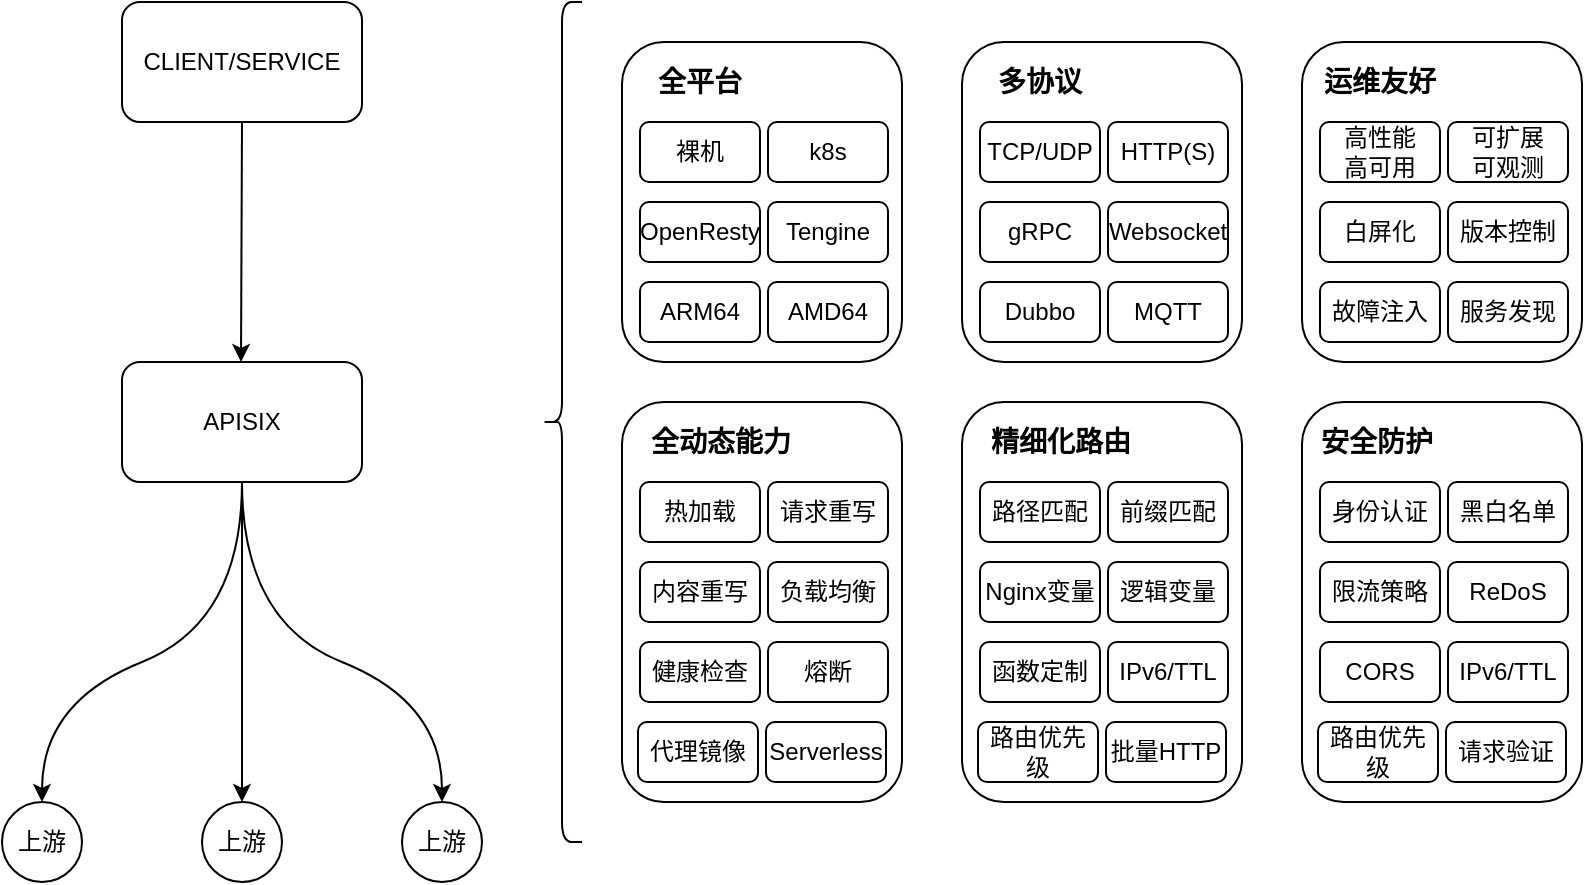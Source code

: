<mxfile version="14.7.3" type="github">
  <diagram id="m0g-g9wPMmYrWa9y2Zuf" name="第 1 页">
    <mxGraphModel dx="1426" dy="793" grid="1" gridSize="10" guides="1" tooltips="1" connect="1" arrows="1" fold="1" page="1" pageScale="1" pageWidth="827" pageHeight="1169" math="0" shadow="0">
      <root>
        <mxCell id="0" />
        <mxCell id="1" parent="0" />
        <mxCell id="-0Fh-GqZwzhgzKdKGxgy-1" value="CLIENT/SERVICE" style="rounded=1;whiteSpace=wrap;html=1;" vertex="1" parent="1">
          <mxGeometry x="90" y="250" width="120" height="60" as="geometry" />
        </mxCell>
        <mxCell id="-0Fh-GqZwzhgzKdKGxgy-2" value="APISIX" style="rounded=1;whiteSpace=wrap;html=1;" vertex="1" parent="1">
          <mxGeometry x="90" y="430" width="120" height="60" as="geometry" />
        </mxCell>
        <mxCell id="-0Fh-GqZwzhgzKdKGxgy-3" value="上游" style="ellipse;whiteSpace=wrap;html=1;aspect=fixed;" vertex="1" parent="1">
          <mxGeometry x="30" y="650" width="40" height="40" as="geometry" />
        </mxCell>
        <mxCell id="-0Fh-GqZwzhgzKdKGxgy-4" value="上游" style="ellipse;whiteSpace=wrap;html=1;aspect=fixed;" vertex="1" parent="1">
          <mxGeometry x="130" y="650" width="40" height="40" as="geometry" />
        </mxCell>
        <mxCell id="-0Fh-GqZwzhgzKdKGxgy-5" value="上游" style="ellipse;whiteSpace=wrap;html=1;aspect=fixed;" vertex="1" parent="1">
          <mxGeometry x="230" y="650" width="40" height="40" as="geometry" />
        </mxCell>
        <mxCell id="-0Fh-GqZwzhgzKdKGxgy-6" value="" style="shape=curlyBracket;whiteSpace=wrap;html=1;rounded=1;" vertex="1" parent="1">
          <mxGeometry x="300" y="250" width="20" height="420" as="geometry" />
        </mxCell>
        <mxCell id="-0Fh-GqZwzhgzKdKGxgy-7" value="" style="rounded=1;whiteSpace=wrap;html=1;" vertex="1" parent="1">
          <mxGeometry x="340" y="270" width="140" height="160" as="geometry" />
        </mxCell>
        <mxCell id="-0Fh-GqZwzhgzKdKGxgy-8" value="&lt;b&gt;&lt;font style=&quot;font-size: 14px&quot;&gt;全平台&lt;/font&gt;&lt;/b&gt;" style="text;html=1;strokeColor=none;fillColor=none;align=center;verticalAlign=middle;whiteSpace=wrap;rounded=0;" vertex="1" parent="1">
          <mxGeometry x="349" y="280" width="60" height="20" as="geometry" />
        </mxCell>
        <mxCell id="-0Fh-GqZwzhgzKdKGxgy-11" value="OpenResty" style="rounded=1;whiteSpace=wrap;html=1;" vertex="1" parent="1">
          <mxGeometry x="349" y="350" width="60" height="30" as="geometry" />
        </mxCell>
        <mxCell id="-0Fh-GqZwzhgzKdKGxgy-12" value="Tengine" style="rounded=1;whiteSpace=wrap;html=1;" vertex="1" parent="1">
          <mxGeometry x="413" y="350" width="60" height="30" as="geometry" />
        </mxCell>
        <mxCell id="-0Fh-GqZwzhgzKdKGxgy-14" value="裸机" style="rounded=1;whiteSpace=wrap;html=1;" vertex="1" parent="1">
          <mxGeometry x="349" y="310" width="60" height="30" as="geometry" />
        </mxCell>
        <mxCell id="-0Fh-GqZwzhgzKdKGxgy-15" value="k8s" style="rounded=1;whiteSpace=wrap;html=1;" vertex="1" parent="1">
          <mxGeometry x="413" y="310" width="60" height="30" as="geometry" />
        </mxCell>
        <mxCell id="-0Fh-GqZwzhgzKdKGxgy-16" value="ARM64" style="rounded=1;whiteSpace=wrap;html=1;" vertex="1" parent="1">
          <mxGeometry x="349" y="390" width="60" height="30" as="geometry" />
        </mxCell>
        <mxCell id="-0Fh-GqZwzhgzKdKGxgy-17" value="AMD64" style="rounded=1;whiteSpace=wrap;html=1;" vertex="1" parent="1">
          <mxGeometry x="413" y="390" width="60" height="30" as="geometry" />
        </mxCell>
        <mxCell id="-0Fh-GqZwzhgzKdKGxgy-18" value="" style="rounded=1;whiteSpace=wrap;html=1;" vertex="1" parent="1">
          <mxGeometry x="510" y="270" width="140" height="160" as="geometry" />
        </mxCell>
        <mxCell id="-0Fh-GqZwzhgzKdKGxgy-19" value="&lt;span style=&quot;font-size: 14px&quot;&gt;&lt;b&gt;多协议&lt;/b&gt;&lt;/span&gt;" style="text;html=1;strokeColor=none;fillColor=none;align=center;verticalAlign=middle;whiteSpace=wrap;rounded=0;" vertex="1" parent="1">
          <mxGeometry x="519" y="280" width="60" height="20" as="geometry" />
        </mxCell>
        <mxCell id="-0Fh-GqZwzhgzKdKGxgy-20" value="gRPC" style="rounded=1;whiteSpace=wrap;html=1;" vertex="1" parent="1">
          <mxGeometry x="519" y="350" width="60" height="30" as="geometry" />
        </mxCell>
        <mxCell id="-0Fh-GqZwzhgzKdKGxgy-21" value="Websocket" style="rounded=1;whiteSpace=wrap;html=1;" vertex="1" parent="1">
          <mxGeometry x="583" y="350" width="60" height="30" as="geometry" />
        </mxCell>
        <mxCell id="-0Fh-GqZwzhgzKdKGxgy-22" value="TCP/UDP" style="rounded=1;whiteSpace=wrap;html=1;" vertex="1" parent="1">
          <mxGeometry x="519" y="310" width="60" height="30" as="geometry" />
        </mxCell>
        <mxCell id="-0Fh-GqZwzhgzKdKGxgy-23" value="HTTP(S)" style="rounded=1;whiteSpace=wrap;html=1;" vertex="1" parent="1">
          <mxGeometry x="583" y="310" width="60" height="30" as="geometry" />
        </mxCell>
        <mxCell id="-0Fh-GqZwzhgzKdKGxgy-24" value="Dubbo" style="rounded=1;whiteSpace=wrap;html=1;" vertex="1" parent="1">
          <mxGeometry x="519" y="390" width="60" height="30" as="geometry" />
        </mxCell>
        <mxCell id="-0Fh-GqZwzhgzKdKGxgy-25" value="MQTT" style="rounded=1;whiteSpace=wrap;html=1;" vertex="1" parent="1">
          <mxGeometry x="583" y="390" width="60" height="30" as="geometry" />
        </mxCell>
        <mxCell id="-0Fh-GqZwzhgzKdKGxgy-26" value="" style="rounded=1;whiteSpace=wrap;html=1;" vertex="1" parent="1">
          <mxGeometry x="340" y="450" width="140" height="200" as="geometry" />
        </mxCell>
        <mxCell id="-0Fh-GqZwzhgzKdKGxgy-27" value="&lt;span style=&quot;font-size: 14px&quot;&gt;&lt;b&gt;全动态能力&lt;/b&gt;&lt;/span&gt;" style="text;html=1;strokeColor=none;fillColor=none;align=center;verticalAlign=middle;whiteSpace=wrap;rounded=0;" vertex="1" parent="1">
          <mxGeometry x="349" y="460" width="81" height="20" as="geometry" />
        </mxCell>
        <mxCell id="-0Fh-GqZwzhgzKdKGxgy-28" value="内容重写" style="rounded=1;whiteSpace=wrap;html=1;" vertex="1" parent="1">
          <mxGeometry x="349" y="530" width="60" height="30" as="geometry" />
        </mxCell>
        <mxCell id="-0Fh-GqZwzhgzKdKGxgy-29" value="负载均衡" style="rounded=1;whiteSpace=wrap;html=1;" vertex="1" parent="1">
          <mxGeometry x="413" y="530" width="60" height="30" as="geometry" />
        </mxCell>
        <mxCell id="-0Fh-GqZwzhgzKdKGxgy-30" value="热加载" style="rounded=1;whiteSpace=wrap;html=1;" vertex="1" parent="1">
          <mxGeometry x="349" y="490" width="60" height="30" as="geometry" />
        </mxCell>
        <mxCell id="-0Fh-GqZwzhgzKdKGxgy-31" value="请求重写" style="rounded=1;whiteSpace=wrap;html=1;" vertex="1" parent="1">
          <mxGeometry x="413" y="490" width="60" height="30" as="geometry" />
        </mxCell>
        <mxCell id="-0Fh-GqZwzhgzKdKGxgy-32" value="健康检查" style="rounded=1;whiteSpace=wrap;html=1;" vertex="1" parent="1">
          <mxGeometry x="349" y="570" width="60" height="30" as="geometry" />
        </mxCell>
        <mxCell id="-0Fh-GqZwzhgzKdKGxgy-33" value="熔断" style="rounded=1;whiteSpace=wrap;html=1;" vertex="1" parent="1">
          <mxGeometry x="413" y="570" width="60" height="30" as="geometry" />
        </mxCell>
        <mxCell id="-0Fh-GqZwzhgzKdKGxgy-34" value="代理镜像" style="rounded=1;whiteSpace=wrap;html=1;" vertex="1" parent="1">
          <mxGeometry x="348" y="610" width="60" height="30" as="geometry" />
        </mxCell>
        <mxCell id="-0Fh-GqZwzhgzKdKGxgy-35" value="Serverless" style="rounded=1;whiteSpace=wrap;html=1;" vertex="1" parent="1">
          <mxGeometry x="412" y="610" width="60" height="30" as="geometry" />
        </mxCell>
        <mxCell id="-0Fh-GqZwzhgzKdKGxgy-36" value="" style="rounded=1;whiteSpace=wrap;html=1;" vertex="1" parent="1">
          <mxGeometry x="510" y="450" width="140" height="200" as="geometry" />
        </mxCell>
        <mxCell id="-0Fh-GqZwzhgzKdKGxgy-37" value="&lt;span style=&quot;font-size: 14px&quot;&gt;&lt;b&gt;精细化路由&lt;/b&gt;&lt;/span&gt;" style="text;html=1;strokeColor=none;fillColor=none;align=center;verticalAlign=middle;whiteSpace=wrap;rounded=0;" vertex="1" parent="1">
          <mxGeometry x="519" y="460" width="81" height="20" as="geometry" />
        </mxCell>
        <mxCell id="-0Fh-GqZwzhgzKdKGxgy-38" value="Nginx变量" style="rounded=1;whiteSpace=wrap;html=1;" vertex="1" parent="1">
          <mxGeometry x="519" y="530" width="60" height="30" as="geometry" />
        </mxCell>
        <mxCell id="-0Fh-GqZwzhgzKdKGxgy-39" value="逻辑变量" style="rounded=1;whiteSpace=wrap;html=1;" vertex="1" parent="1">
          <mxGeometry x="583" y="530" width="60" height="30" as="geometry" />
        </mxCell>
        <mxCell id="-0Fh-GqZwzhgzKdKGxgy-40" value="路径匹配" style="rounded=1;whiteSpace=wrap;html=1;" vertex="1" parent="1">
          <mxGeometry x="519" y="490" width="60" height="30" as="geometry" />
        </mxCell>
        <mxCell id="-0Fh-GqZwzhgzKdKGxgy-41" value="前缀匹配" style="rounded=1;whiteSpace=wrap;html=1;" vertex="1" parent="1">
          <mxGeometry x="583" y="490" width="60" height="30" as="geometry" />
        </mxCell>
        <mxCell id="-0Fh-GqZwzhgzKdKGxgy-42" value="函数定制" style="rounded=1;whiteSpace=wrap;html=1;" vertex="1" parent="1">
          <mxGeometry x="519" y="570" width="60" height="30" as="geometry" />
        </mxCell>
        <mxCell id="-0Fh-GqZwzhgzKdKGxgy-43" value="IPv6/TTL" style="rounded=1;whiteSpace=wrap;html=1;" vertex="1" parent="1">
          <mxGeometry x="583" y="570" width="60" height="30" as="geometry" />
        </mxCell>
        <mxCell id="-0Fh-GqZwzhgzKdKGxgy-44" value="路由优先级" style="rounded=1;whiteSpace=wrap;html=1;" vertex="1" parent="1">
          <mxGeometry x="518" y="610" width="60" height="30" as="geometry" />
        </mxCell>
        <mxCell id="-0Fh-GqZwzhgzKdKGxgy-45" value="批量HTTP" style="rounded=1;whiteSpace=wrap;html=1;" vertex="1" parent="1">
          <mxGeometry x="582" y="610" width="60" height="30" as="geometry" />
        </mxCell>
        <mxCell id="-0Fh-GqZwzhgzKdKGxgy-46" value="" style="rounded=1;whiteSpace=wrap;html=1;" vertex="1" parent="1">
          <mxGeometry x="680" y="450" width="140" height="200" as="geometry" />
        </mxCell>
        <mxCell id="-0Fh-GqZwzhgzKdKGxgy-47" value="&lt;span style=&quot;font-size: 14px&quot;&gt;&lt;b&gt;安全防护&lt;/b&gt;&lt;/span&gt;" style="text;html=1;strokeColor=none;fillColor=none;align=center;verticalAlign=middle;whiteSpace=wrap;rounded=0;" vertex="1" parent="1">
          <mxGeometry x="685" y="460" width="65" height="20" as="geometry" />
        </mxCell>
        <mxCell id="-0Fh-GqZwzhgzKdKGxgy-48" value="限流策略" style="rounded=1;whiteSpace=wrap;html=1;" vertex="1" parent="1">
          <mxGeometry x="689" y="530" width="60" height="30" as="geometry" />
        </mxCell>
        <mxCell id="-0Fh-GqZwzhgzKdKGxgy-49" value="ReDoS" style="rounded=1;whiteSpace=wrap;html=1;" vertex="1" parent="1">
          <mxGeometry x="753" y="530" width="60" height="30" as="geometry" />
        </mxCell>
        <mxCell id="-0Fh-GqZwzhgzKdKGxgy-50" value="身份认证" style="rounded=1;whiteSpace=wrap;html=1;" vertex="1" parent="1">
          <mxGeometry x="689" y="490" width="60" height="30" as="geometry" />
        </mxCell>
        <mxCell id="-0Fh-GqZwzhgzKdKGxgy-51" value="黑白名单" style="rounded=1;whiteSpace=wrap;html=1;" vertex="1" parent="1">
          <mxGeometry x="753" y="490" width="60" height="30" as="geometry" />
        </mxCell>
        <mxCell id="-0Fh-GqZwzhgzKdKGxgy-52" value="CORS" style="rounded=1;whiteSpace=wrap;html=1;" vertex="1" parent="1">
          <mxGeometry x="689" y="570" width="60" height="30" as="geometry" />
        </mxCell>
        <mxCell id="-0Fh-GqZwzhgzKdKGxgy-53" value="IPv6/TTL" style="rounded=1;whiteSpace=wrap;html=1;" vertex="1" parent="1">
          <mxGeometry x="753" y="570" width="60" height="30" as="geometry" />
        </mxCell>
        <mxCell id="-0Fh-GqZwzhgzKdKGxgy-54" value="路由优先级" style="rounded=1;whiteSpace=wrap;html=1;" vertex="1" parent="1">
          <mxGeometry x="688" y="610" width="60" height="30" as="geometry" />
        </mxCell>
        <mxCell id="-0Fh-GqZwzhgzKdKGxgy-55" value="请求验证" style="rounded=1;whiteSpace=wrap;html=1;" vertex="1" parent="1">
          <mxGeometry x="752" y="610" width="60" height="30" as="geometry" />
        </mxCell>
        <mxCell id="-0Fh-GqZwzhgzKdKGxgy-56" value="" style="rounded=1;whiteSpace=wrap;html=1;" vertex="1" parent="1">
          <mxGeometry x="680" y="270" width="140" height="160" as="geometry" />
        </mxCell>
        <mxCell id="-0Fh-GqZwzhgzKdKGxgy-57" value="&lt;span style=&quot;font-size: 14px&quot;&gt;&lt;b&gt;运维友好&lt;/b&gt;&lt;/span&gt;" style="text;html=1;strokeColor=none;fillColor=none;align=center;verticalAlign=middle;whiteSpace=wrap;rounded=0;" vertex="1" parent="1">
          <mxGeometry x="689" y="280" width="60" height="20" as="geometry" />
        </mxCell>
        <mxCell id="-0Fh-GqZwzhgzKdKGxgy-58" value="白屏化" style="rounded=1;whiteSpace=wrap;html=1;" vertex="1" parent="1">
          <mxGeometry x="689" y="350" width="60" height="30" as="geometry" />
        </mxCell>
        <mxCell id="-0Fh-GqZwzhgzKdKGxgy-59" value="版本控制" style="rounded=1;whiteSpace=wrap;html=1;" vertex="1" parent="1">
          <mxGeometry x="753" y="350" width="60" height="30" as="geometry" />
        </mxCell>
        <mxCell id="-0Fh-GqZwzhgzKdKGxgy-60" value="高性能&lt;br&gt;高可用" style="rounded=1;whiteSpace=wrap;html=1;" vertex="1" parent="1">
          <mxGeometry x="689" y="310" width="60" height="30" as="geometry" />
        </mxCell>
        <mxCell id="-0Fh-GqZwzhgzKdKGxgy-61" value="可扩展&lt;br&gt;可观测" style="rounded=1;whiteSpace=wrap;html=1;" vertex="1" parent="1">
          <mxGeometry x="753" y="310" width="60" height="30" as="geometry" />
        </mxCell>
        <mxCell id="-0Fh-GqZwzhgzKdKGxgy-62" value="故障注入" style="rounded=1;whiteSpace=wrap;html=1;" vertex="1" parent="1">
          <mxGeometry x="689" y="390" width="60" height="30" as="geometry" />
        </mxCell>
        <mxCell id="-0Fh-GqZwzhgzKdKGxgy-63" value="服务发现" style="rounded=1;whiteSpace=wrap;html=1;" vertex="1" parent="1">
          <mxGeometry x="753" y="390" width="60" height="30" as="geometry" />
        </mxCell>
        <mxCell id="-0Fh-GqZwzhgzKdKGxgy-64" value="" style="endArrow=classic;html=1;exitX=0.5;exitY=1;exitDx=0;exitDy=0;" edge="1" parent="1" source="-0Fh-GqZwzhgzKdKGxgy-1">
          <mxGeometry width="50" height="50" relative="1" as="geometry">
            <mxPoint x="149.5" y="360" as="sourcePoint" />
            <mxPoint x="149.5" y="430" as="targetPoint" />
          </mxGeometry>
        </mxCell>
        <mxCell id="-0Fh-GqZwzhgzKdKGxgy-65" value="" style="curved=1;endArrow=classic;html=1;exitX=0.5;exitY=1;exitDx=0;exitDy=0;entryX=0.5;entryY=0;entryDx=0;entryDy=0;" edge="1" parent="1" source="-0Fh-GqZwzhgzKdKGxgy-2" target="-0Fh-GqZwzhgzKdKGxgy-3">
          <mxGeometry width="50" height="50" relative="1" as="geometry">
            <mxPoint x="130" y="580" as="sourcePoint" />
            <mxPoint x="180" y="530" as="targetPoint" />
            <Array as="points">
              <mxPoint x="150" y="560" />
              <mxPoint x="50" y="600" />
            </Array>
          </mxGeometry>
        </mxCell>
        <mxCell id="-0Fh-GqZwzhgzKdKGxgy-66" value="" style="curved=1;endArrow=classic;html=1;exitX=0.5;exitY=1;exitDx=0;exitDy=0;entryX=0.5;entryY=0;entryDx=0;entryDy=0;" edge="1" parent="1" target="-0Fh-GqZwzhgzKdKGxgy-5">
          <mxGeometry width="50" height="50" relative="1" as="geometry">
            <mxPoint x="150" y="490" as="sourcePoint" />
            <mxPoint x="50" y="650" as="targetPoint" />
            <Array as="points">
              <mxPoint x="150" y="560" />
              <mxPoint x="250" y="600" />
            </Array>
          </mxGeometry>
        </mxCell>
        <mxCell id="-0Fh-GqZwzhgzKdKGxgy-71" value="" style="endArrow=classic;html=1;" edge="1" parent="1" target="-0Fh-GqZwzhgzKdKGxgy-4">
          <mxGeometry width="50" height="50" relative="1" as="geometry">
            <mxPoint x="150" y="490" as="sourcePoint" />
            <mxPoint x="440" y="510" as="targetPoint" />
          </mxGeometry>
        </mxCell>
      </root>
    </mxGraphModel>
  </diagram>
</mxfile>
